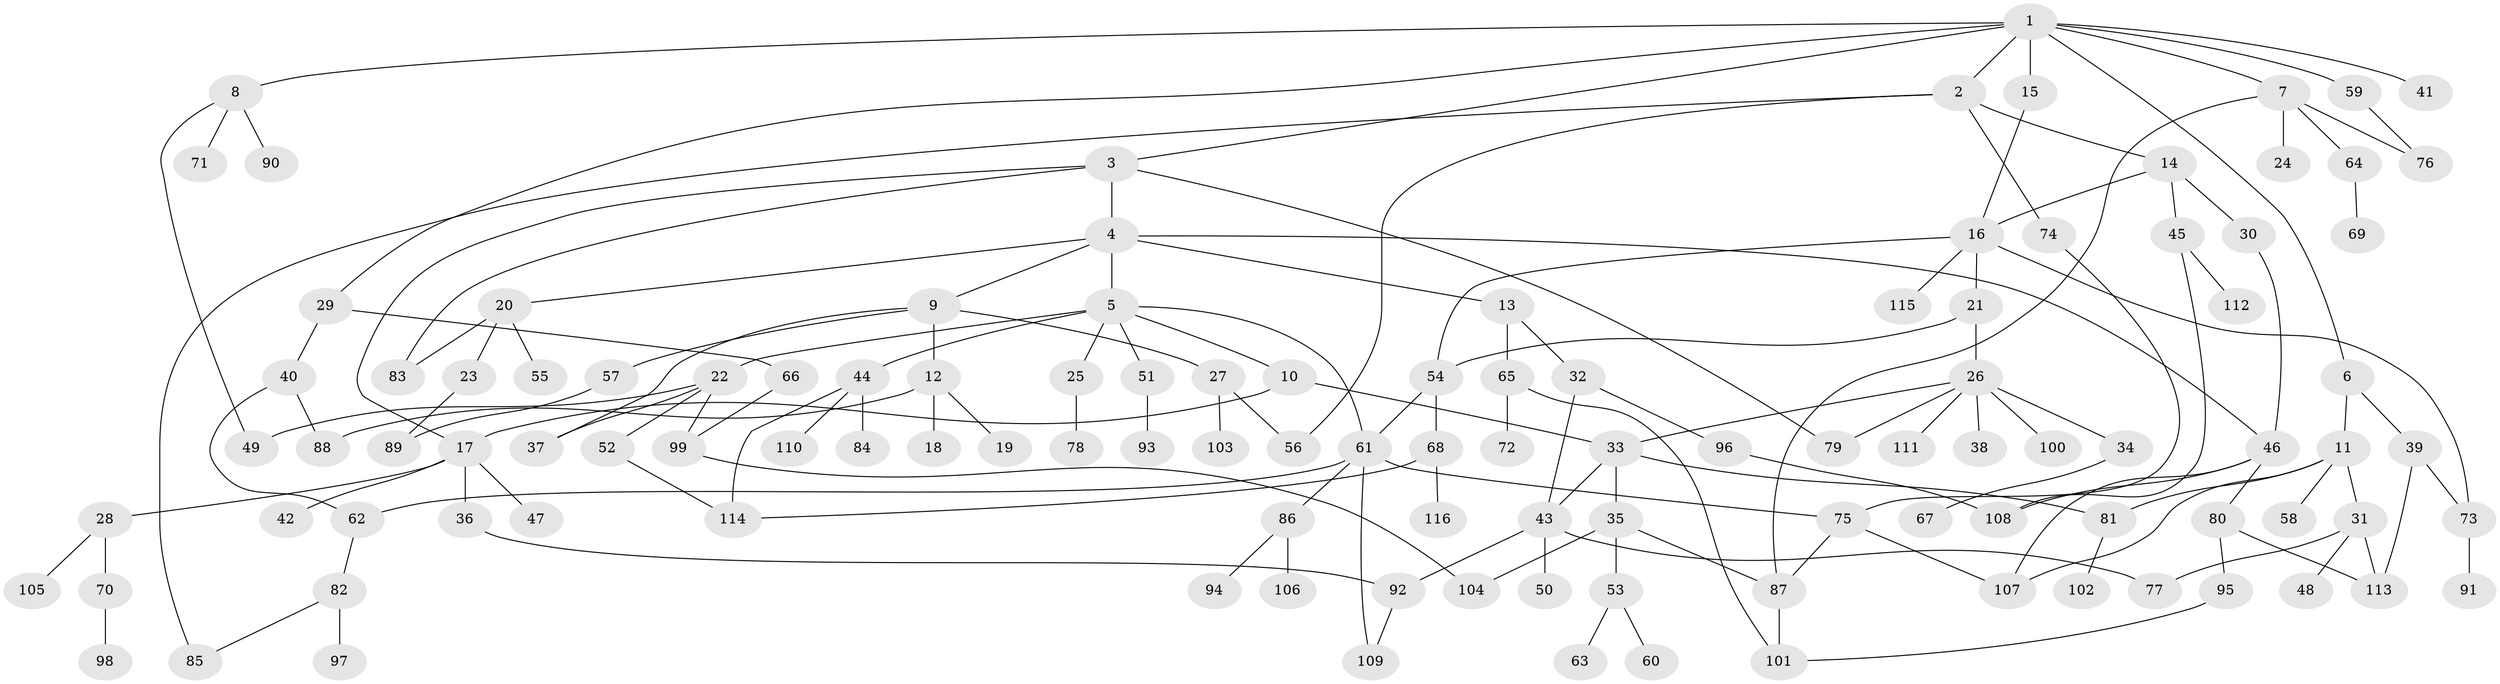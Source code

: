 // Generated by graph-tools (version 1.1) at 2025/10/02/27/25 16:10:55]
// undirected, 116 vertices, 152 edges
graph export_dot {
graph [start="1"]
  node [color=gray90,style=filled];
  1;
  2;
  3;
  4;
  5;
  6;
  7;
  8;
  9;
  10;
  11;
  12;
  13;
  14;
  15;
  16;
  17;
  18;
  19;
  20;
  21;
  22;
  23;
  24;
  25;
  26;
  27;
  28;
  29;
  30;
  31;
  32;
  33;
  34;
  35;
  36;
  37;
  38;
  39;
  40;
  41;
  42;
  43;
  44;
  45;
  46;
  47;
  48;
  49;
  50;
  51;
  52;
  53;
  54;
  55;
  56;
  57;
  58;
  59;
  60;
  61;
  62;
  63;
  64;
  65;
  66;
  67;
  68;
  69;
  70;
  71;
  72;
  73;
  74;
  75;
  76;
  77;
  78;
  79;
  80;
  81;
  82;
  83;
  84;
  85;
  86;
  87;
  88;
  89;
  90;
  91;
  92;
  93;
  94;
  95;
  96;
  97;
  98;
  99;
  100;
  101;
  102;
  103;
  104;
  105;
  106;
  107;
  108;
  109;
  110;
  111;
  112;
  113;
  114;
  115;
  116;
  1 -- 2;
  1 -- 3;
  1 -- 6;
  1 -- 7;
  1 -- 8;
  1 -- 15;
  1 -- 29;
  1 -- 41;
  1 -- 59;
  2 -- 14;
  2 -- 74;
  2 -- 85;
  2 -- 56;
  3 -- 4;
  3 -- 79;
  3 -- 83;
  3 -- 17;
  4 -- 5;
  4 -- 9;
  4 -- 13;
  4 -- 20;
  4 -- 46;
  5 -- 10;
  5 -- 22;
  5 -- 25;
  5 -- 44;
  5 -- 51;
  5 -- 61;
  6 -- 11;
  6 -- 39;
  7 -- 24;
  7 -- 64;
  7 -- 87;
  7 -- 76;
  8 -- 49;
  8 -- 71;
  8 -- 90;
  9 -- 12;
  9 -- 27;
  9 -- 57;
  9 -- 37;
  10 -- 17;
  10 -- 33;
  11 -- 31;
  11 -- 58;
  11 -- 81;
  11 -- 107;
  12 -- 18;
  12 -- 19;
  12 -- 88;
  13 -- 32;
  13 -- 65;
  14 -- 16;
  14 -- 30;
  14 -- 45;
  15 -- 16;
  16 -- 21;
  16 -- 115;
  16 -- 73;
  16 -- 54;
  17 -- 28;
  17 -- 36;
  17 -- 42;
  17 -- 47;
  20 -- 23;
  20 -- 55;
  20 -- 83;
  21 -- 26;
  21 -- 54;
  22 -- 37;
  22 -- 52;
  22 -- 99;
  22 -- 49;
  23 -- 89;
  25 -- 78;
  26 -- 33;
  26 -- 34;
  26 -- 38;
  26 -- 100;
  26 -- 111;
  26 -- 79;
  27 -- 56;
  27 -- 103;
  28 -- 70;
  28 -- 105;
  29 -- 40;
  29 -- 66;
  30 -- 46;
  31 -- 48;
  31 -- 77;
  31 -- 113;
  32 -- 43;
  32 -- 96;
  33 -- 35;
  33 -- 81;
  33 -- 43;
  34 -- 67;
  35 -- 53;
  35 -- 104;
  35 -- 87;
  36 -- 92;
  39 -- 73;
  39 -- 113;
  40 -- 88;
  40 -- 62;
  43 -- 50;
  43 -- 92;
  43 -- 77;
  44 -- 84;
  44 -- 110;
  44 -- 114;
  45 -- 108;
  45 -- 112;
  46 -- 80;
  46 -- 107;
  46 -- 108;
  51 -- 93;
  52 -- 114;
  53 -- 60;
  53 -- 63;
  54 -- 61;
  54 -- 68;
  57 -- 89;
  59 -- 76;
  61 -- 62;
  61 -- 86;
  61 -- 109;
  61 -- 75;
  62 -- 82;
  64 -- 69;
  65 -- 72;
  65 -- 101;
  66 -- 99;
  68 -- 116;
  68 -- 114;
  70 -- 98;
  73 -- 91;
  74 -- 75;
  75 -- 107;
  75 -- 87;
  80 -- 95;
  80 -- 113;
  81 -- 102;
  82 -- 97;
  82 -- 85;
  86 -- 94;
  86 -- 106;
  87 -- 101;
  92 -- 109;
  95 -- 101;
  96 -- 108;
  99 -- 104;
}
